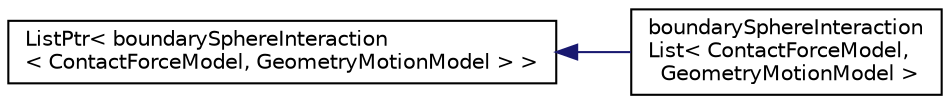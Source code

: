 digraph "Graphical Class Hierarchy"
{
 // LATEX_PDF_SIZE
  edge [fontname="Helvetica",fontsize="10",labelfontname="Helvetica",labelfontsize="10"];
  node [fontname="Helvetica",fontsize="10",shape=record];
  rankdir="LR";
  Node0 [label="ListPtr\< boundarySphereInteraction\l\< ContactForceModel, GeometryMotionModel \> \>",height=0.2,width=0.4,color="black", fillcolor="white", style="filled",URL="$classpFlow_1_1ListPtr.html",tooltip=" "];
  Node0 -> Node1 [dir="back",color="midnightblue",fontsize="10",style="solid",fontname="Helvetica"];
  Node1 [label="boundarySphereInteraction\lList\< ContactForceModel,\l GeometryMotionModel \>",height=0.2,width=0.4,color="black", fillcolor="white", style="filled",URL="$classpFlow_1_1boundarySphereInteractionList.html",tooltip=" "];
}
